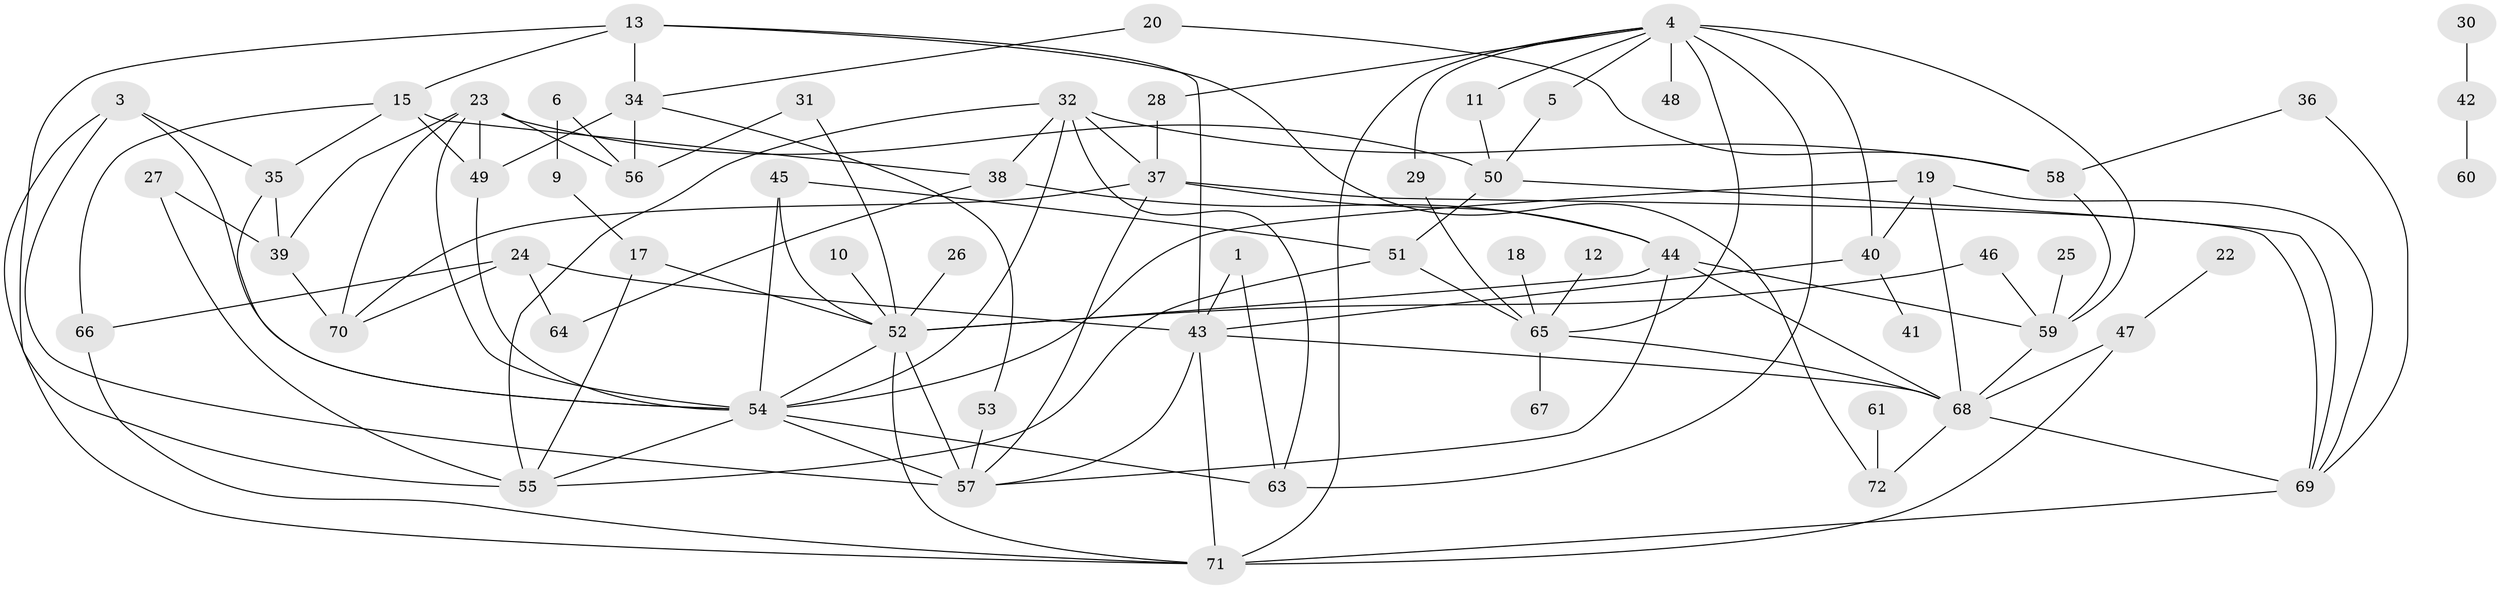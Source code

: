 // original degree distribution, {3: 0.3055555555555556, 6: 0.034722222222222224, 4: 0.125, 2: 0.20833333333333334, 5: 0.09027777777777778, 1: 0.16666666666666666, 0: 0.05555555555555555, 8: 0.006944444444444444, 7: 0.006944444444444444}
// Generated by graph-tools (version 1.1) at 2025/48/03/06/25 01:48:57]
// undirected, 64 vertices, 119 edges
graph export_dot {
graph [start="1"]
  node [color=gray90,style=filled];
  1;
  3;
  4;
  5;
  6;
  9;
  10;
  11;
  12;
  13;
  15;
  17;
  18;
  19;
  20;
  22;
  23;
  24;
  25;
  26;
  27;
  28;
  29;
  30;
  31;
  32;
  34;
  35;
  36;
  37;
  38;
  39;
  40;
  41;
  42;
  43;
  44;
  45;
  46;
  47;
  48;
  49;
  50;
  51;
  52;
  53;
  54;
  55;
  56;
  57;
  58;
  59;
  60;
  61;
  63;
  64;
  65;
  66;
  67;
  68;
  69;
  70;
  71;
  72;
  1 -- 43 [weight=1.0];
  1 -- 63 [weight=1.0];
  3 -- 35 [weight=1.0];
  3 -- 54 [weight=1.0];
  3 -- 57 [weight=1.0];
  3 -- 71 [weight=1.0];
  4 -- 5 [weight=1.0];
  4 -- 11 [weight=1.0];
  4 -- 28 [weight=1.0];
  4 -- 29 [weight=1.0];
  4 -- 40 [weight=1.0];
  4 -- 48 [weight=1.0];
  4 -- 59 [weight=2.0];
  4 -- 63 [weight=1.0];
  4 -- 65 [weight=1.0];
  4 -- 71 [weight=1.0];
  5 -- 50 [weight=1.0];
  6 -- 9 [weight=1.0];
  6 -- 56 [weight=1.0];
  9 -- 17 [weight=1.0];
  10 -- 52 [weight=1.0];
  11 -- 50 [weight=1.0];
  12 -- 65 [weight=1.0];
  13 -- 15 [weight=1.0];
  13 -- 34 [weight=1.0];
  13 -- 43 [weight=1.0];
  13 -- 55 [weight=1.0];
  13 -- 72 [weight=1.0];
  15 -- 35 [weight=1.0];
  15 -- 38 [weight=1.0];
  15 -- 49 [weight=1.0];
  15 -- 66 [weight=1.0];
  17 -- 52 [weight=1.0];
  17 -- 55 [weight=1.0];
  18 -- 65 [weight=1.0];
  19 -- 40 [weight=1.0];
  19 -- 54 [weight=1.0];
  19 -- 68 [weight=1.0];
  19 -- 69 [weight=1.0];
  20 -- 34 [weight=1.0];
  20 -- 58 [weight=1.0];
  22 -- 47 [weight=1.0];
  23 -- 39 [weight=1.0];
  23 -- 49 [weight=1.0];
  23 -- 50 [weight=1.0];
  23 -- 54 [weight=1.0];
  23 -- 56 [weight=1.0];
  23 -- 70 [weight=1.0];
  24 -- 43 [weight=1.0];
  24 -- 64 [weight=1.0];
  24 -- 66 [weight=1.0];
  24 -- 70 [weight=1.0];
  25 -- 59 [weight=1.0];
  26 -- 52 [weight=1.0];
  27 -- 39 [weight=1.0];
  27 -- 55 [weight=1.0];
  28 -- 37 [weight=1.0];
  29 -- 65 [weight=1.0];
  30 -- 42 [weight=1.0];
  31 -- 52 [weight=1.0];
  31 -- 56 [weight=1.0];
  32 -- 37 [weight=1.0];
  32 -- 38 [weight=1.0];
  32 -- 54 [weight=1.0];
  32 -- 55 [weight=1.0];
  32 -- 58 [weight=1.0];
  32 -- 63 [weight=1.0];
  34 -- 49 [weight=2.0];
  34 -- 53 [weight=1.0];
  34 -- 56 [weight=1.0];
  35 -- 39 [weight=1.0];
  35 -- 54 [weight=1.0];
  36 -- 58 [weight=1.0];
  36 -- 69 [weight=1.0];
  37 -- 44 [weight=1.0];
  37 -- 57 [weight=1.0];
  37 -- 69 [weight=1.0];
  37 -- 70 [weight=1.0];
  38 -- 44 [weight=1.0];
  38 -- 64 [weight=1.0];
  39 -- 70 [weight=1.0];
  40 -- 41 [weight=1.0];
  40 -- 43 [weight=1.0];
  42 -- 60 [weight=1.0];
  43 -- 57 [weight=1.0];
  43 -- 68 [weight=1.0];
  43 -- 71 [weight=1.0];
  44 -- 52 [weight=2.0];
  44 -- 57 [weight=1.0];
  44 -- 59 [weight=1.0];
  44 -- 68 [weight=1.0];
  45 -- 51 [weight=1.0];
  45 -- 52 [weight=1.0];
  45 -- 54 [weight=1.0];
  46 -- 52 [weight=1.0];
  46 -- 59 [weight=1.0];
  47 -- 68 [weight=1.0];
  47 -- 71 [weight=1.0];
  49 -- 54 [weight=1.0];
  50 -- 51 [weight=1.0];
  50 -- 69 [weight=1.0];
  51 -- 55 [weight=1.0];
  51 -- 65 [weight=1.0];
  52 -- 54 [weight=1.0];
  52 -- 57 [weight=1.0];
  52 -- 71 [weight=1.0];
  53 -- 57 [weight=1.0];
  54 -- 55 [weight=1.0];
  54 -- 57 [weight=2.0];
  54 -- 63 [weight=1.0];
  58 -- 59 [weight=1.0];
  59 -- 68 [weight=1.0];
  61 -- 72 [weight=1.0];
  65 -- 67 [weight=1.0];
  65 -- 68 [weight=1.0];
  66 -- 71 [weight=1.0];
  68 -- 69 [weight=1.0];
  68 -- 72 [weight=1.0];
  69 -- 71 [weight=1.0];
}
